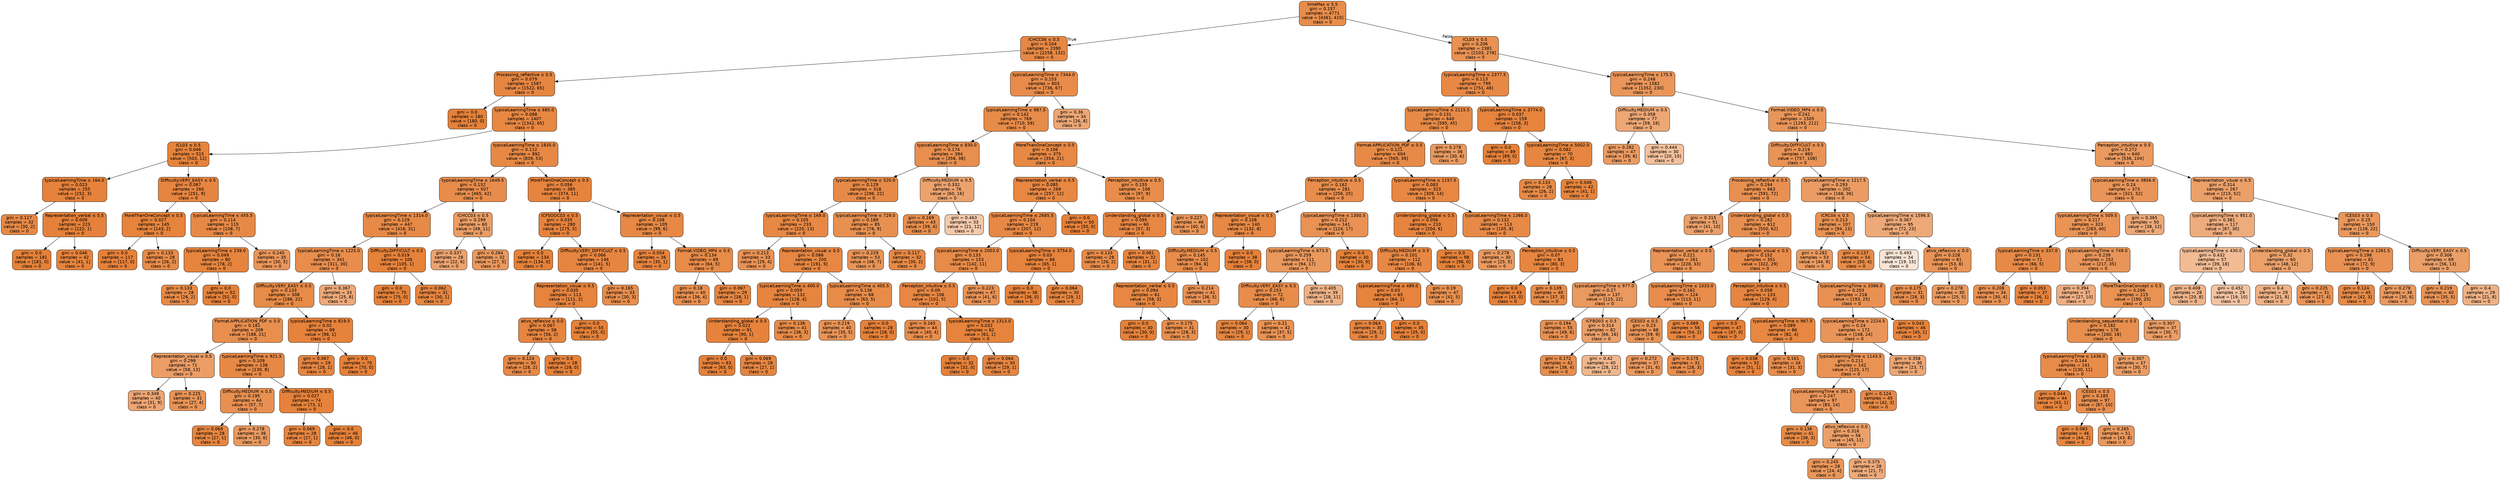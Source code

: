 digraph Tree {
node [shape=box, style="filled, rounded", color="black", fontname=helvetica] ;
edge [fontname=helvetica] ;
0 [label=<timeMax &le; 5.5<br/>gini = 0.157<br/>samples = 4771<br/>value = [4361, 410]<br/>class = 0>, fillcolor="#e58139e7"] ;
1 [label=<ICHCC06 &le; 0.5<br/>gini = 0.104<br/>samples = 2390<br/>value = [2258, 132]<br/>class = 0>, fillcolor="#e58139f0"] ;
0 -> 1 [labeldistance=2.5, labelangle=45, headlabel="True"] ;
2 [label=<Processing_reflective &le; 0.5<br/>gini = 0.079<br/>samples = 1587<br/>value = [1522, 65]<br/>class = 0>, fillcolor="#e58139f4"] ;
1 -> 2 ;
3 [label=<gini = 0.0<br/>samples = 180<br/>value = [180, 0]<br/>class = 0>, fillcolor="#e58139ff"] ;
2 -> 3 ;
4 [label=<typicalLearningTime &le; 685.0<br/>gini = 0.088<br/>samples = 1407<br/>value = [1342, 65]<br/>class = 0>, fillcolor="#e58139f3"] ;
2 -> 4 ;
5 [label=<ICL03 &le; 0.5<br/>gini = 0.046<br/>samples = 515<br/>value = [503, 12]<br/>class = 0>, fillcolor="#e58139f9"] ;
4 -> 5 ;
6 [label=<typicalLearningTime &le; 164.0<br/>gini = 0.023<br/>samples = 255<br/>value = [252, 3]<br/>class = 0>, fillcolor="#e58139fc"] ;
5 -> 6 ;
7 [label=<gini = 0.117<br/>samples = 32<br/>value = [30, 2]<br/>class = 0>, fillcolor="#e58139ee"] ;
6 -> 7 ;
8 [label=<Representation_verbal &le; 0.5<br/>gini = 0.009<br/>samples = 223<br/>value = [222, 1]<br/>class = 0>, fillcolor="#e58139fe"] ;
6 -> 8 ;
9 [label=<gini = 0.0<br/>samples = 181<br/>value = [181, 0]<br/>class = 0>, fillcolor="#e58139ff"] ;
8 -> 9 ;
10 [label=<gini = 0.046<br/>samples = 42<br/>value = [41, 1]<br/>class = 0>, fillcolor="#e58139f9"] ;
8 -> 10 ;
11 [label=<Difficulty.VERY_EASY &le; 0.5<br/>gini = 0.067<br/>samples = 260<br/>value = [251, 9]<br/>class = 0>, fillcolor="#e58139f6"] ;
5 -> 11 ;
12 [label=<MoreThanOneConcept &le; 0.5<br/>gini = 0.027<br/>samples = 145<br/>value = [143, 2]<br/>class = 0>, fillcolor="#e58139fb"] ;
11 -> 12 ;
13 [label=<gini = 0.0<br/>samples = 117<br/>value = [117, 0]<br/>class = 0>, fillcolor="#e58139ff"] ;
12 -> 13 ;
14 [label=<gini = 0.133<br/>samples = 28<br/>value = [26, 2]<br/>class = 0>, fillcolor="#e58139eb"] ;
12 -> 14 ;
15 [label=<typicalLearningTime &le; 455.5<br/>gini = 0.114<br/>samples = 115<br/>value = [108, 7]<br/>class = 0>, fillcolor="#e58139ee"] ;
11 -> 15 ;
16 [label=<typicalLearningTime &le; 239.0<br/>gini = 0.049<br/>samples = 80<br/>value = [78, 2]<br/>class = 0>, fillcolor="#e58139f8"] ;
15 -> 16 ;
17 [label=<gini = 0.133<br/>samples = 28<br/>value = [26, 2]<br/>class = 0>, fillcolor="#e58139eb"] ;
16 -> 17 ;
18 [label=<gini = 0.0<br/>samples = 52<br/>value = [52, 0]<br/>class = 0>, fillcolor="#e58139ff"] ;
16 -> 18 ;
19 [label=<gini = 0.245<br/>samples = 35<br/>value = [30, 5]<br/>class = 0>, fillcolor="#e58139d4"] ;
15 -> 19 ;
20 [label=<typicalLearningTime &le; 1835.0<br/>gini = 0.112<br/>samples = 892<br/>value = [839, 53]<br/>class = 0>, fillcolor="#e58139ef"] ;
4 -> 20 ;
21 [label=<typicalLearningTime &le; 1649.5<br/>gini = 0.152<br/>samples = 507<br/>value = [465, 42]<br/>class = 0>, fillcolor="#e58139e8"] ;
20 -> 21 ;
22 [label=<typicalLearningTime &le; 1314.0<br/>gini = 0.129<br/>samples = 447<br/>value = [416, 31]<br/>class = 0>, fillcolor="#e58139ec"] ;
21 -> 22 ;
23 [label=<typicalLearningTime &le; 1225.0<br/>gini = 0.16<br/>samples = 341<br/>value = [311, 30]<br/>class = 0>, fillcolor="#e58139e6"] ;
22 -> 23 ;
24 [label=<Difficulty.VERY_EASY &le; 0.5<br/>gini = 0.133<br/>samples = 308<br/>value = [286, 22]<br/>class = 0>, fillcolor="#e58139eb"] ;
23 -> 24 ;
25 [label=<Format.APPLICATION_PDF &le; 0.5<br/>gini = 0.181<br/>samples = 209<br/>value = [188, 21]<br/>class = 0>, fillcolor="#e58139e3"] ;
24 -> 25 ;
26 [label=<Representation_visual &le; 0.5<br/>gini = 0.299<br/>samples = 71<br/>value = [58, 13]<br/>class = 0>, fillcolor="#e58139c6"] ;
25 -> 26 ;
27 [label=<gini = 0.349<br/>samples = 40<br/>value = [31, 9]<br/>class = 0>, fillcolor="#e58139b5"] ;
26 -> 27 ;
28 [label=<gini = 0.225<br/>samples = 31<br/>value = [27, 4]<br/>class = 0>, fillcolor="#e58139d9"] ;
26 -> 28 ;
29 [label=<typicalLearningTime &le; 921.5<br/>gini = 0.109<br/>samples = 138<br/>value = [130, 8]<br/>class = 0>, fillcolor="#e58139ef"] ;
25 -> 29 ;
30 [label=<Difficulty.MEDIUM &le; 0.5<br/>gini = 0.195<br/>samples = 64<br/>value = [57, 7]<br/>class = 0>, fillcolor="#e58139e0"] ;
29 -> 30 ;
31 [label=<gini = 0.069<br/>samples = 28<br/>value = [27, 1]<br/>class = 0>, fillcolor="#e58139f6"] ;
30 -> 31 ;
32 [label=<gini = 0.278<br/>samples = 36<br/>value = [30, 6]<br/>class = 0>, fillcolor="#e58139cc"] ;
30 -> 32 ;
33 [label=<Difficulty.MEDIUM &le; 0.5<br/>gini = 0.027<br/>samples = 74<br/>value = [73, 1]<br/>class = 0>, fillcolor="#e58139fc"] ;
29 -> 33 ;
34 [label=<gini = 0.069<br/>samples = 28<br/>value = [27, 1]<br/>class = 0>, fillcolor="#e58139f6"] ;
33 -> 34 ;
35 [label=<gini = 0.0<br/>samples = 46<br/>value = [46, 0]<br/>class = 0>, fillcolor="#e58139ff"] ;
33 -> 35 ;
36 [label=<typicalLearningTime &le; 819.5<br/>gini = 0.02<br/>samples = 99<br/>value = [98, 1]<br/>class = 0>, fillcolor="#e58139fc"] ;
24 -> 36 ;
37 [label=<gini = 0.067<br/>samples = 29<br/>value = [28, 1]<br/>class = 0>, fillcolor="#e58139f6"] ;
36 -> 37 ;
38 [label=<gini = 0.0<br/>samples = 70<br/>value = [70, 0]<br/>class = 0>, fillcolor="#e58139ff"] ;
36 -> 38 ;
39 [label=<gini = 0.367<br/>samples = 33<br/>value = [25, 8]<br/>class = 0>, fillcolor="#e58139ad"] ;
23 -> 39 ;
40 [label=<Difficulty.DIFFICULT &le; 0.5<br/>gini = 0.019<br/>samples = 106<br/>value = [105, 1]<br/>class = 0>, fillcolor="#e58139fd"] ;
22 -> 40 ;
41 [label=<gini = 0.0<br/>samples = 75<br/>value = [75, 0]<br/>class = 0>, fillcolor="#e58139ff"] ;
40 -> 41 ;
42 [label=<gini = 0.062<br/>samples = 31<br/>value = [30, 1]<br/>class = 0>, fillcolor="#e58139f6"] ;
40 -> 42 ;
43 [label=<ICHCC03 &le; 0.5<br/>gini = 0.299<br/>samples = 60<br/>value = [49, 11]<br/>class = 0>, fillcolor="#e58139c6"] ;
21 -> 43 ;
44 [label=<gini = 0.337<br/>samples = 28<br/>value = [22, 6]<br/>class = 0>, fillcolor="#e58139b9"] ;
43 -> 44 ;
45 [label=<gini = 0.264<br/>samples = 32<br/>value = [27, 5]<br/>class = 0>, fillcolor="#e58139d0"] ;
43 -> 45 ;
46 [label=<MoreThanOneConcept &le; 0.5<br/>gini = 0.056<br/>samples = 385<br/>value = [374, 11]<br/>class = 0>, fillcolor="#e58139f8"] ;
20 -> 46 ;
47 [label=<ICFSOOC03 &le; 0.5<br/>gini = 0.035<br/>samples = 280<br/>value = [275, 5]<br/>class = 0>, fillcolor="#e58139fa"] ;
46 -> 47 ;
48 [label=<gini = 0.0<br/>samples = 134<br/>value = [134, 0]<br/>class = 0>, fillcolor="#e58139ff"] ;
47 -> 48 ;
49 [label=<Difficulty.VERY_DIFFICULT &le; 0.5<br/>gini = 0.066<br/>samples = 146<br/>value = [141, 5]<br/>class = 0>, fillcolor="#e58139f6"] ;
47 -> 49 ;
50 [label=<Representation_visual &le; 0.5<br/>gini = 0.035<br/>samples = 113<br/>value = [111, 2]<br/>class = 0>, fillcolor="#e58139fa"] ;
49 -> 50 ;
51 [label=<ativo_reflexivo &le; 0.0<br/>gini = 0.067<br/>samples = 58<br/>value = [56, 2]<br/>class = 0>, fillcolor="#e58139f6"] ;
50 -> 51 ;
52 [label=<gini = 0.124<br/>samples = 30<br/>value = [28, 2]<br/>class = 0>, fillcolor="#e58139ed"] ;
51 -> 52 ;
53 [label=<gini = 0.0<br/>samples = 28<br/>value = [28, 0]<br/>class = 0>, fillcolor="#e58139ff"] ;
51 -> 53 ;
54 [label=<gini = 0.0<br/>samples = 55<br/>value = [55, 0]<br/>class = 0>, fillcolor="#e58139ff"] ;
50 -> 54 ;
55 [label=<gini = 0.165<br/>samples = 33<br/>value = [30, 3]<br/>class = 0>, fillcolor="#e58139e6"] ;
49 -> 55 ;
56 [label=<Representation_visual &le; 0.5<br/>gini = 0.108<br/>samples = 105<br/>value = [99, 6]<br/>class = 0>, fillcolor="#e58139f0"] ;
46 -> 56 ;
57 [label=<gini = 0.054<br/>samples = 36<br/>value = [35, 1]<br/>class = 0>, fillcolor="#e58139f8"] ;
56 -> 57 ;
58 [label=<Format.VIDEO_MP4 &le; 0.5<br/>gini = 0.134<br/>samples = 69<br/>value = [64, 5]<br/>class = 0>, fillcolor="#e58139eb"] ;
56 -> 58 ;
59 [label=<gini = 0.18<br/>samples = 40<br/>value = [36, 4]<br/>class = 0>, fillcolor="#e58139e3"] ;
58 -> 59 ;
60 [label=<gini = 0.067<br/>samples = 29<br/>value = [28, 1]<br/>class = 0>, fillcolor="#e58139f6"] ;
58 -> 60 ;
61 [label=<typicalLearningTime &le; 7344.0<br/>gini = 0.153<br/>samples = 803<br/>value = [736, 67]<br/>class = 0>, fillcolor="#e58139e8"] ;
1 -> 61 ;
62 [label=<typicalLearningTime &le; 987.5<br/>gini = 0.142<br/>samples = 769<br/>value = [710, 59]<br/>class = 0>, fillcolor="#e58139ea"] ;
61 -> 62 ;
63 [label=<typicalLearningTime &le; 830.0<br/>gini = 0.174<br/>samples = 394<br/>value = [356, 38]<br/>class = 0>, fillcolor="#e58139e4"] ;
62 -> 63 ;
64 [label=<typicalLearningTime &le; 520.0<br/>gini = 0.129<br/>samples = 318<br/>value = [296, 22]<br/>class = 0>, fillcolor="#e58139ec"] ;
63 -> 64 ;
65 [label=<typicalLearningTime &le; 169.0<br/>gini = 0.105<br/>samples = 233<br/>value = [220, 13]<br/>class = 0>, fillcolor="#e58139f0"] ;
64 -> 65 ;
66 [label=<gini = 0.213<br/>samples = 33<br/>value = [29, 4]<br/>class = 0>, fillcolor="#e58139dc"] ;
65 -> 66 ;
67 [label=<Representation_visual &le; 0.5<br/>gini = 0.086<br/>samples = 200<br/>value = [191, 9]<br/>class = 0>, fillcolor="#e58139f3"] ;
65 -> 67 ;
68 [label=<typicalLearningTime &le; 400.0<br/>gini = 0.059<br/>samples = 132<br/>value = [128, 4]<br/>class = 0>, fillcolor="#e58139f7"] ;
67 -> 68 ;
69 [label=<Understanding_global &le; 0.5<br/>gini = 0.022<br/>samples = 91<br/>value = [90, 1]<br/>class = 0>, fillcolor="#e58139fc"] ;
68 -> 69 ;
70 [label=<gini = 0.0<br/>samples = 63<br/>value = [63, 0]<br/>class = 0>, fillcolor="#e58139ff"] ;
69 -> 70 ;
71 [label=<gini = 0.069<br/>samples = 28<br/>value = [27, 1]<br/>class = 0>, fillcolor="#e58139f6"] ;
69 -> 71 ;
72 [label=<gini = 0.136<br/>samples = 41<br/>value = [38, 3]<br/>class = 0>, fillcolor="#e58139eb"] ;
68 -> 72 ;
73 [label=<typicalLearningTime &le; 405.5<br/>gini = 0.136<br/>samples = 68<br/>value = [63, 5]<br/>class = 0>, fillcolor="#e58139eb"] ;
67 -> 73 ;
74 [label=<gini = 0.219<br/>samples = 40<br/>value = [35, 5]<br/>class = 0>, fillcolor="#e58139db"] ;
73 -> 74 ;
75 [label=<gini = 0.0<br/>samples = 28<br/>value = [28, 0]<br/>class = 0>, fillcolor="#e58139ff"] ;
73 -> 75 ;
76 [label=<typicalLearningTime &le; 729.0<br/>gini = 0.189<br/>samples = 85<br/>value = [76, 9]<br/>class = 0>, fillcolor="#e58139e1"] ;
64 -> 76 ;
77 [label=<gini = 0.229<br/>samples = 53<br/>value = [46, 7]<br/>class = 0>, fillcolor="#e58139d8"] ;
76 -> 77 ;
78 [label=<gini = 0.117<br/>samples = 32<br/>value = [30, 2]<br/>class = 0>, fillcolor="#e58139ee"] ;
76 -> 78 ;
79 [label=<Difficulty.MEDIUM &le; 0.5<br/>gini = 0.332<br/>samples = 76<br/>value = [60, 16]<br/>class = 0>, fillcolor="#e58139bb"] ;
63 -> 79 ;
80 [label=<gini = 0.169<br/>samples = 43<br/>value = [39, 4]<br/>class = 0>, fillcolor="#e58139e5"] ;
79 -> 80 ;
81 [label=<gini = 0.463<br/>samples = 33<br/>value = [21, 12]<br/>class = 0>, fillcolor="#e581396d"] ;
79 -> 81 ;
82 [label=<MoreThanOneConcept &le; 0.5<br/>gini = 0.106<br/>samples = 375<br/>value = [354, 21]<br/>class = 0>, fillcolor="#e58139f0"] ;
62 -> 82 ;
83 [label=<Representation_verbal &le; 0.5<br/>gini = 0.085<br/>samples = 269<br/>value = [257, 12]<br/>class = 0>, fillcolor="#e58139f3"] ;
82 -> 83 ;
84 [label=<typicalLearningTime &le; 2685.5<br/>gini = 0.104<br/>samples = 219<br/>value = [207, 12]<br/>class = 0>, fillcolor="#e58139f0"] ;
83 -> 84 ;
85 [label=<typicalLearningTime &le; 2003.0<br/>gini = 0.133<br/>samples = 153<br/>value = [142, 11]<br/>class = 0>, fillcolor="#e58139eb"] ;
84 -> 85 ;
86 [label=<Perception_intuitive &le; 0.5<br/>gini = 0.09<br/>samples = 106<br/>value = [101, 5]<br/>class = 0>, fillcolor="#e58139f2"] ;
85 -> 86 ;
87 [label=<gini = 0.165<br/>samples = 44<br/>value = [40, 4]<br/>class = 0>, fillcolor="#e58139e6"] ;
86 -> 87 ;
88 [label=<typicalLearningTime &le; 1313.0<br/>gini = 0.032<br/>samples = 62<br/>value = [61, 1]<br/>class = 0>, fillcolor="#e58139fb"] ;
86 -> 88 ;
89 [label=<gini = 0.0<br/>samples = 32<br/>value = [32, 0]<br/>class = 0>, fillcolor="#e58139ff"] ;
88 -> 89 ;
90 [label=<gini = 0.064<br/>samples = 30<br/>value = [29, 1]<br/>class = 0>, fillcolor="#e58139f6"] ;
88 -> 90 ;
91 [label=<gini = 0.223<br/>samples = 47<br/>value = [41, 6]<br/>class = 0>, fillcolor="#e58139da"] ;
85 -> 91 ;
92 [label=<typicalLearningTime &le; 3754.0<br/>gini = 0.03<br/>samples = 66<br/>value = [65, 1]<br/>class = 0>, fillcolor="#e58139fb"] ;
84 -> 92 ;
93 [label=<gini = 0.0<br/>samples = 36<br/>value = [36, 0]<br/>class = 0>, fillcolor="#e58139ff"] ;
92 -> 93 ;
94 [label=<gini = 0.064<br/>samples = 30<br/>value = [29, 1]<br/>class = 0>, fillcolor="#e58139f6"] ;
92 -> 94 ;
95 [label=<gini = 0.0<br/>samples = 50<br/>value = [50, 0]<br/>class = 0>, fillcolor="#e58139ff"] ;
83 -> 95 ;
96 [label=<Perception_intuitive &le; 0.5<br/>gini = 0.155<br/>samples = 106<br/>value = [97, 9]<br/>class = 0>, fillcolor="#e58139e7"] ;
82 -> 96 ;
97 [label=<Understanding_global &le; 0.5<br/>gini = 0.095<br/>samples = 60<br/>value = [57, 3]<br/>class = 0>, fillcolor="#e58139f2"] ;
96 -> 97 ;
98 [label=<gini = 0.133<br/>samples = 28<br/>value = [26, 2]<br/>class = 0>, fillcolor="#e58139eb"] ;
97 -> 98 ;
99 [label=<gini = 0.061<br/>samples = 32<br/>value = [31, 1]<br/>class = 0>, fillcolor="#e58139f7"] ;
97 -> 99 ;
100 [label=<gini = 0.227<br/>samples = 46<br/>value = [40, 6]<br/>class = 0>, fillcolor="#e58139d9"] ;
96 -> 100 ;
101 [label=<gini = 0.36<br/>samples = 34<br/>value = [26, 8]<br/>class = 0>, fillcolor="#e58139b1"] ;
61 -> 101 ;
102 [label=<ICL03 &le; 0.5<br/>gini = 0.206<br/>samples = 2381<br/>value = [2103, 278]<br/>class = 0>, fillcolor="#e58139dd"] ;
0 -> 102 [labeldistance=2.5, labelangle=-45, headlabel="False"] ;
103 [label=<typicalLearningTime &le; 2377.5<br/>gini = 0.113<br/>samples = 799<br/>value = [751, 48]<br/>class = 0>, fillcolor="#e58139ef"] ;
102 -> 103 ;
104 [label=<typicalLearningTime &le; 2115.5<br/>gini = 0.131<br/>samples = 640<br/>value = [595, 45]<br/>class = 0>, fillcolor="#e58139ec"] ;
103 -> 104 ;
105 [label=<Format.APPLICATION_PDF &le; 0.5<br/>gini = 0.121<br/>samples = 604<br/>value = [565, 39]<br/>class = 0>, fillcolor="#e58139ed"] ;
104 -> 105 ;
106 [label=<Perception_intuitive &le; 0.5<br/>gini = 0.162<br/>samples = 281<br/>value = [256, 25]<br/>class = 0>, fillcolor="#e58139e6"] ;
105 -> 106 ;
107 [label=<Representation_visual &le; 0.5<br/>gini = 0.108<br/>samples = 140<br/>value = [132, 8]<br/>class = 0>, fillcolor="#e58139f0"] ;
106 -> 107 ;
108 [label=<Difficulty.MEDIUM &le; 0.5<br/>gini = 0.145<br/>samples = 102<br/>value = [94, 8]<br/>class = 0>, fillcolor="#e58139e9"] ;
107 -> 108 ;
109 [label=<Representation_verbal &le; 0.5<br/>gini = 0.094<br/>samples = 61<br/>value = [58, 3]<br/>class = 0>, fillcolor="#e58139f2"] ;
108 -> 109 ;
110 [label=<gini = 0.0<br/>samples = 30<br/>value = [30, 0]<br/>class = 0>, fillcolor="#e58139ff"] ;
109 -> 110 ;
111 [label=<gini = 0.175<br/>samples = 31<br/>value = [28, 3]<br/>class = 0>, fillcolor="#e58139e4"] ;
109 -> 111 ;
112 [label=<gini = 0.214<br/>samples = 41<br/>value = [36, 5]<br/>class = 0>, fillcolor="#e58139dc"] ;
108 -> 112 ;
113 [label=<gini = 0.0<br/>samples = 38<br/>value = [38, 0]<br/>class = 0>, fillcolor="#e58139ff"] ;
107 -> 113 ;
114 [label=<typicalLearningTime &le; 1300.5<br/>gini = 0.212<br/>samples = 141<br/>value = [124, 17]<br/>class = 0>, fillcolor="#e58139dc"] ;
106 -> 114 ;
115 [label=<typicalLearningTime &le; 673.5<br/>gini = 0.259<br/>samples = 111<br/>value = [94, 17]<br/>class = 0>, fillcolor="#e58139d1"] ;
114 -> 115 ;
116 [label=<Difficulty.VERY_EASY &le; 0.5<br/>gini = 0.153<br/>samples = 72<br/>value = [66, 6]<br/>class = 0>, fillcolor="#e58139e8"] ;
115 -> 116 ;
117 [label=<gini = 0.064<br/>samples = 30<br/>value = [29, 1]<br/>class = 0>, fillcolor="#e58139f6"] ;
116 -> 117 ;
118 [label=<gini = 0.21<br/>samples = 42<br/>value = [37, 5]<br/>class = 0>, fillcolor="#e58139dd"] ;
116 -> 118 ;
119 [label=<gini = 0.405<br/>samples = 39<br/>value = [28, 11]<br/>class = 0>, fillcolor="#e581399b"] ;
115 -> 119 ;
120 [label=<gini = 0.0<br/>samples = 30<br/>value = [30, 0]<br/>class = 0>, fillcolor="#e58139ff"] ;
114 -> 120 ;
121 [label=<typicalLearningTime &le; 1157.5<br/>gini = 0.083<br/>samples = 323<br/>value = [309, 14]<br/>class = 0>, fillcolor="#e58139f3"] ;
105 -> 121 ;
122 [label=<Understanding_global &le; 0.5<br/>gini = 0.056<br/>samples = 210<br/>value = [204, 6]<br/>class = 0>, fillcolor="#e58139f8"] ;
121 -> 122 ;
123 [label=<Difficulty.MEDIUM &le; 0.5<br/>gini = 0.101<br/>samples = 112<br/>value = [106, 6]<br/>class = 0>, fillcolor="#e58139f1"] ;
122 -> 123 ;
124 [label=<typicalLearningTime &le; 489.0<br/>gini = 0.03<br/>samples = 65<br/>value = [64, 1]<br/>class = 0>, fillcolor="#e58139fb"] ;
123 -> 124 ;
125 [label=<gini = 0.064<br/>samples = 30<br/>value = [29, 1]<br/>class = 0>, fillcolor="#e58139f6"] ;
124 -> 125 ;
126 [label=<gini = 0.0<br/>samples = 35<br/>value = [35, 0]<br/>class = 0>, fillcolor="#e58139ff"] ;
124 -> 126 ;
127 [label=<gini = 0.19<br/>samples = 47<br/>value = [42, 5]<br/>class = 0>, fillcolor="#e58139e1"] ;
123 -> 127 ;
128 [label=<gini = 0.0<br/>samples = 98<br/>value = [98, 0]<br/>class = 0>, fillcolor="#e58139ff"] ;
122 -> 128 ;
129 [label=<typicalLearningTime &le; 1366.0<br/>gini = 0.132<br/>samples = 113<br/>value = [105, 8]<br/>class = 0>, fillcolor="#e58139ec"] ;
121 -> 129 ;
130 [label=<gini = 0.278<br/>samples = 30<br/>value = [25, 5]<br/>class = 0>, fillcolor="#e58139cc"] ;
129 -> 130 ;
131 [label=<Perception_intuitive &le; 0.5<br/>gini = 0.07<br/>samples = 83<br/>value = [80, 3]<br/>class = 0>, fillcolor="#e58139f5"] ;
129 -> 131 ;
132 [label=<gini = 0.0<br/>samples = 43<br/>value = [43, 0]<br/>class = 0>, fillcolor="#e58139ff"] ;
131 -> 132 ;
133 [label=<gini = 0.139<br/>samples = 40<br/>value = [37, 3]<br/>class = 0>, fillcolor="#e58139ea"] ;
131 -> 133 ;
134 [label=<gini = 0.278<br/>samples = 36<br/>value = [30, 6]<br/>class = 0>, fillcolor="#e58139cc"] ;
104 -> 134 ;
135 [label=<typicalLearningTime &le; 3774.0<br/>gini = 0.037<br/>samples = 159<br/>value = [156, 3]<br/>class = 0>, fillcolor="#e58139fa"] ;
103 -> 135 ;
136 [label=<gini = 0.0<br/>samples = 89<br/>value = [89, 0]<br/>class = 0>, fillcolor="#e58139ff"] ;
135 -> 136 ;
137 [label=<typicalLearningTime &le; 5002.0<br/>gini = 0.082<br/>samples = 70<br/>value = [67, 3]<br/>class = 0>, fillcolor="#e58139f4"] ;
135 -> 137 ;
138 [label=<gini = 0.133<br/>samples = 28<br/>value = [26, 2]<br/>class = 0>, fillcolor="#e58139eb"] ;
137 -> 138 ;
139 [label=<gini = 0.046<br/>samples = 42<br/>value = [41, 1]<br/>class = 0>, fillcolor="#e58139f9"] ;
137 -> 139 ;
140 [label=<typicalLearningTime &le; 175.5<br/>gini = 0.248<br/>samples = 1582<br/>value = [1352, 230]<br/>class = 0>, fillcolor="#e58139d4"] ;
102 -> 140 ;
141 [label=<Difficulty.MEDIUM &le; 0.5<br/>gini = 0.358<br/>samples = 77<br/>value = [59, 18]<br/>class = 0>, fillcolor="#e58139b1"] ;
140 -> 141 ;
142 [label=<gini = 0.282<br/>samples = 47<br/>value = [39, 8]<br/>class = 0>, fillcolor="#e58139cb"] ;
141 -> 142 ;
143 [label=<gini = 0.444<br/>samples = 30<br/>value = [20, 10]<br/>class = 0>, fillcolor="#e581397f"] ;
141 -> 143 ;
144 [label=<Format.VIDEO_MP4 &le; 0.5<br/>gini = 0.242<br/>samples = 1505<br/>value = [1293, 212]<br/>class = 0>, fillcolor="#e58139d5"] ;
140 -> 144 ;
145 [label=<Difficulty.DIFFICULT &le; 0.5<br/>gini = 0.219<br/>samples = 865<br/>value = [757, 108]<br/>class = 0>, fillcolor="#e58139db"] ;
144 -> 145 ;
146 [label=<Processing_reflective &le; 0.5<br/>gini = 0.194<br/>samples = 663<br/>value = [591, 72]<br/>class = 0>, fillcolor="#e58139e0"] ;
145 -> 146 ;
147 [label=<gini = 0.315<br/>samples = 51<br/>value = [41, 10]<br/>class = 0>, fillcolor="#e58139c1"] ;
146 -> 147 ;
148 [label=<Understanding_global &le; 0.5<br/>gini = 0.182<br/>samples = 612<br/>value = [550, 62]<br/>class = 0>, fillcolor="#e58139e2"] ;
146 -> 148 ;
149 [label=<Representation_verbal &le; 0.5<br/>gini = 0.221<br/>samples = 261<br/>value = [228, 33]<br/>class = 0>, fillcolor="#e58139da"] ;
148 -> 149 ;
150 [label=<typicalLearningTime &le; 977.0<br/>gini = 0.27<br/>samples = 137<br/>value = [115, 22]<br/>class = 0>, fillcolor="#e58139ce"] ;
149 -> 150 ;
151 [label=<gini = 0.194<br/>samples = 55<br/>value = [49, 6]<br/>class = 0>, fillcolor="#e58139e0"] ;
150 -> 151 ;
152 [label=<ICFBD03 &le; 0.5<br/>gini = 0.314<br/>samples = 82<br/>value = [66, 16]<br/>class = 0>, fillcolor="#e58139c1"] ;
150 -> 152 ;
153 [label=<gini = 0.172<br/>samples = 42<br/>value = [38, 4]<br/>class = 0>, fillcolor="#e58139e4"] ;
152 -> 153 ;
154 [label=<gini = 0.42<br/>samples = 40<br/>value = [28, 12]<br/>class = 0>, fillcolor="#e5813992"] ;
152 -> 154 ;
155 [label=<typicalLearningTime &le; 1033.0<br/>gini = 0.162<br/>samples = 124<br/>value = [113, 11]<br/>class = 0>, fillcolor="#e58139e6"] ;
149 -> 155 ;
156 [label=<ICES03 &le; 0.5<br/>gini = 0.23<br/>samples = 68<br/>value = [59, 9]<br/>class = 0>, fillcolor="#e58139d8"] ;
155 -> 156 ;
157 [label=<gini = 0.272<br/>samples = 37<br/>value = [31, 6]<br/>class = 0>, fillcolor="#e58139ce"] ;
156 -> 157 ;
158 [label=<gini = 0.175<br/>samples = 31<br/>value = [28, 3]<br/>class = 0>, fillcolor="#e58139e4"] ;
156 -> 158 ;
159 [label=<gini = 0.069<br/>samples = 56<br/>value = [54, 2]<br/>class = 0>, fillcolor="#e58139f6"] ;
155 -> 159 ;
160 [label=<Representation_visual &le; 0.5<br/>gini = 0.152<br/>samples = 351<br/>value = [322, 29]<br/>class = 0>, fillcolor="#e58139e8"] ;
148 -> 160 ;
161 [label=<Perception_intuitive &le; 0.5<br/>gini = 0.058<br/>samples = 133<br/>value = [129, 4]<br/>class = 0>, fillcolor="#e58139f7"] ;
160 -> 161 ;
162 [label=<gini = 0.0<br/>samples = 47<br/>value = [47, 0]<br/>class = 0>, fillcolor="#e58139ff"] ;
161 -> 162 ;
163 [label=<typicalLearningTime &le; 967.5<br/>gini = 0.089<br/>samples = 86<br/>value = [82, 4]<br/>class = 0>, fillcolor="#e58139f3"] ;
161 -> 163 ;
164 [label=<gini = 0.038<br/>samples = 52<br/>value = [51, 1]<br/>class = 0>, fillcolor="#e58139fa"] ;
163 -> 164 ;
165 [label=<gini = 0.161<br/>samples = 34<br/>value = [31, 3]<br/>class = 0>, fillcolor="#e58139e6"] ;
163 -> 165 ;
166 [label=<typicalLearningTime &le; 3386.0<br/>gini = 0.203<br/>samples = 218<br/>value = [193, 25]<br/>class = 0>, fillcolor="#e58139de"] ;
160 -> 166 ;
167 [label=<typicalLearningTime &le; 2224.5<br/>gini = 0.24<br/>samples = 172<br/>value = [148, 24]<br/>class = 0>, fillcolor="#e58139d6"] ;
166 -> 167 ;
168 [label=<typicalLearningTime &le; 1143.5<br/>gini = 0.211<br/>samples = 142<br/>value = [125, 17]<br/>class = 0>, fillcolor="#e58139dc"] ;
167 -> 168 ;
169 [label=<typicalLearningTime &le; 391.5<br/>gini = 0.247<br/>samples = 97<br/>value = [83, 14]<br/>class = 0>, fillcolor="#e58139d4"] ;
168 -> 169 ;
170 [label=<gini = 0.136<br/>samples = 41<br/>value = [38, 3]<br/>class = 0>, fillcolor="#e58139eb"] ;
169 -> 170 ;
171 [label=<ativo_reflexivo &le; 0.0<br/>gini = 0.316<br/>samples = 56<br/>value = [45, 11]<br/>class = 0>, fillcolor="#e58139c1"] ;
169 -> 171 ;
172 [label=<gini = 0.245<br/>samples = 28<br/>value = [24, 4]<br/>class = 0>, fillcolor="#e58139d4"] ;
171 -> 172 ;
173 [label=<gini = 0.375<br/>samples = 28<br/>value = [21, 7]<br/>class = 0>, fillcolor="#e58139aa"] ;
171 -> 173 ;
174 [label=<gini = 0.124<br/>samples = 45<br/>value = [42, 3]<br/>class = 0>, fillcolor="#e58139ed"] ;
168 -> 174 ;
175 [label=<gini = 0.358<br/>samples = 30<br/>value = [23, 7]<br/>class = 0>, fillcolor="#e58139b1"] ;
167 -> 175 ;
176 [label=<gini = 0.043<br/>samples = 46<br/>value = [45, 1]<br/>class = 0>, fillcolor="#e58139f9"] ;
166 -> 176 ;
177 [label=<typicalLearningTime &le; 1217.5<br/>gini = 0.293<br/>samples = 202<br/>value = [166, 36]<br/>class = 0>, fillcolor="#e58139c8"] ;
145 -> 177 ;
178 [label=<ICRC04 &le; 0.5<br/>gini = 0.213<br/>samples = 107<br/>value = [94, 13]<br/>class = 0>, fillcolor="#e58139dc"] ;
177 -> 178 ;
179 [label=<gini = 0.282<br/>samples = 53<br/>value = [44, 9]<br/>class = 0>, fillcolor="#e58139cb"] ;
178 -> 179 ;
180 [label=<gini = 0.137<br/>samples = 54<br/>value = [50, 4]<br/>class = 0>, fillcolor="#e58139eb"] ;
178 -> 180 ;
181 [label=<typicalLearningTime &le; 1596.5<br/>gini = 0.367<br/>samples = 95<br/>value = [72, 23]<br/>class = 0>, fillcolor="#e58139ae"] ;
177 -> 181 ;
182 [label=<gini = 0.493<br/>samples = 34<br/>value = [19, 15]<br/>class = 0>, fillcolor="#e5813936"] ;
181 -> 182 ;
183 [label=<ativo_reflexivo &le; 0.0<br/>gini = 0.228<br/>samples = 61<br/>value = [53, 8]<br/>class = 0>, fillcolor="#e58139d9"] ;
181 -> 183 ;
184 [label=<gini = 0.175<br/>samples = 31<br/>value = [28, 3]<br/>class = 0>, fillcolor="#e58139e4"] ;
183 -> 184 ;
185 [label=<gini = 0.278<br/>samples = 30<br/>value = [25, 5]<br/>class = 0>, fillcolor="#e58139cc"] ;
183 -> 185 ;
186 [label=<Perception_intuitive &le; 0.5<br/>gini = 0.272<br/>samples = 640<br/>value = [536, 104]<br/>class = 0>, fillcolor="#e58139ce"] ;
144 -> 186 ;
187 [label=<typicalLearningTime &le; 3856.0<br/>gini = 0.24<br/>samples = 373<br/>value = [321, 52]<br/>class = 0>, fillcolor="#e58139d6"] ;
186 -> 187 ;
188 [label=<typicalLearningTime &le; 509.5<br/>gini = 0.217<br/>samples = 323<br/>value = [283, 40]<br/>class = 0>, fillcolor="#e58139db"] ;
187 -> 188 ;
189 [label=<typicalLearningTime &le; 337.0<br/>gini = 0.131<br/>samples = 71<br/>value = [66, 5]<br/>class = 0>, fillcolor="#e58139ec"] ;
188 -> 189 ;
190 [label=<gini = 0.208<br/>samples = 34<br/>value = [30, 4]<br/>class = 0>, fillcolor="#e58139dd"] ;
189 -> 190 ;
191 [label=<gini = 0.053<br/>samples = 37<br/>value = [36, 1]<br/>class = 0>, fillcolor="#e58139f8"] ;
189 -> 191 ;
192 [label=<typicalLearningTime &le; 749.0<br/>gini = 0.239<br/>samples = 252<br/>value = [217, 35]<br/>class = 0>, fillcolor="#e58139d6"] ;
188 -> 192 ;
193 [label=<gini = 0.394<br/>samples = 37<br/>value = [27, 10]<br/>class = 0>, fillcolor="#e58139a1"] ;
192 -> 193 ;
194 [label=<MoreThanOneConcept &le; 0.5<br/>gini = 0.206<br/>samples = 215<br/>value = [190, 25]<br/>class = 0>, fillcolor="#e58139dd"] ;
192 -> 194 ;
195 [label=<Understanding_sequential &le; 0.5<br/>gini = 0.182<br/>samples = 178<br/>value = [160, 18]<br/>class = 0>, fillcolor="#e58139e2"] ;
194 -> 195 ;
196 [label=<typicalLearningTime &le; 1436.0<br/>gini = 0.144<br/>samples = 141<br/>value = [130, 11]<br/>class = 0>, fillcolor="#e58139e9"] ;
195 -> 196 ;
197 [label=<gini = 0.044<br/>samples = 44<br/>value = [43, 1]<br/>class = 0>, fillcolor="#e58139f9"] ;
196 -> 197 ;
198 [label=<ICES03 &le; 0.5<br/>gini = 0.185<br/>samples = 97<br/>value = [87, 10]<br/>class = 0>, fillcolor="#e58139e2"] ;
196 -> 198 ;
199 [label=<gini = 0.083<br/>samples = 46<br/>value = [44, 2]<br/>class = 0>, fillcolor="#e58139f3"] ;
198 -> 199 ;
200 [label=<gini = 0.265<br/>samples = 51<br/>value = [43, 8]<br/>class = 0>, fillcolor="#e58139d0"] ;
198 -> 200 ;
201 [label=<gini = 0.307<br/>samples = 37<br/>value = [30, 7]<br/>class = 0>, fillcolor="#e58139c4"] ;
195 -> 201 ;
202 [label=<gini = 0.307<br/>samples = 37<br/>value = [30, 7]<br/>class = 0>, fillcolor="#e58139c4"] ;
194 -> 202 ;
203 [label=<gini = 0.365<br/>samples = 50<br/>value = [38, 12]<br/>class = 0>, fillcolor="#e58139ae"] ;
187 -> 203 ;
204 [label=<Representation_visual &le; 0.5<br/>gini = 0.314<br/>samples = 267<br/>value = [215, 52]<br/>class = 0>, fillcolor="#e58139c1"] ;
186 -> 204 ;
205 [label=<typicalLearningTime &le; 951.0<br/>gini = 0.381<br/>samples = 117<br/>value = [87, 30]<br/>class = 0>, fillcolor="#e58139a7"] ;
204 -> 205 ;
206 [label=<typicalLearningTime &le; 430.0<br/>gini = 0.432<br/>samples = 57<br/>value = [39, 18]<br/>class = 0>, fillcolor="#e5813989"] ;
205 -> 206 ;
207 [label=<gini = 0.408<br/>samples = 28<br/>value = [20, 8]<br/>class = 0>, fillcolor="#e5813999"] ;
206 -> 207 ;
208 [label=<gini = 0.452<br/>samples = 29<br/>value = [19, 10]<br/>class = 0>, fillcolor="#e5813979"] ;
206 -> 208 ;
209 [label=<Understanding_global &le; 0.5<br/>gini = 0.32<br/>samples = 60<br/>value = [48, 12]<br/>class = 0>, fillcolor="#e58139bf"] ;
205 -> 209 ;
210 [label=<gini = 0.4<br/>samples = 29<br/>value = [21, 8]<br/>class = 0>, fillcolor="#e581399e"] ;
209 -> 210 ;
211 [label=<gini = 0.225<br/>samples = 31<br/>value = [27, 4]<br/>class = 0>, fillcolor="#e58139d9"] ;
209 -> 211 ;
212 [label=<ICES03 &le; 0.5<br/>gini = 0.25<br/>samples = 150<br/>value = [128, 22]<br/>class = 0>, fillcolor="#e58139d3"] ;
204 -> 212 ;
213 [label=<typicalLearningTime &le; 1261.5<br/>gini = 0.198<br/>samples = 81<br/>value = [72, 9]<br/>class = 0>, fillcolor="#e58139df"] ;
212 -> 213 ;
214 [label=<gini = 0.124<br/>samples = 45<br/>value = [42, 3]<br/>class = 0>, fillcolor="#e58139ed"] ;
213 -> 214 ;
215 [label=<gini = 0.278<br/>samples = 36<br/>value = [30, 6]<br/>class = 0>, fillcolor="#e58139cc"] ;
213 -> 215 ;
216 [label=<Difficulty.VERY_EASY &le; 0.5<br/>gini = 0.306<br/>samples = 69<br/>value = [56, 13]<br/>class = 0>, fillcolor="#e58139c4"] ;
212 -> 216 ;
217 [label=<gini = 0.219<br/>samples = 40<br/>value = [35, 5]<br/>class = 0>, fillcolor="#e58139db"] ;
216 -> 217 ;
218 [label=<gini = 0.4<br/>samples = 29<br/>value = [21, 8]<br/>class = 0>, fillcolor="#e581399e"] ;
216 -> 218 ;
}